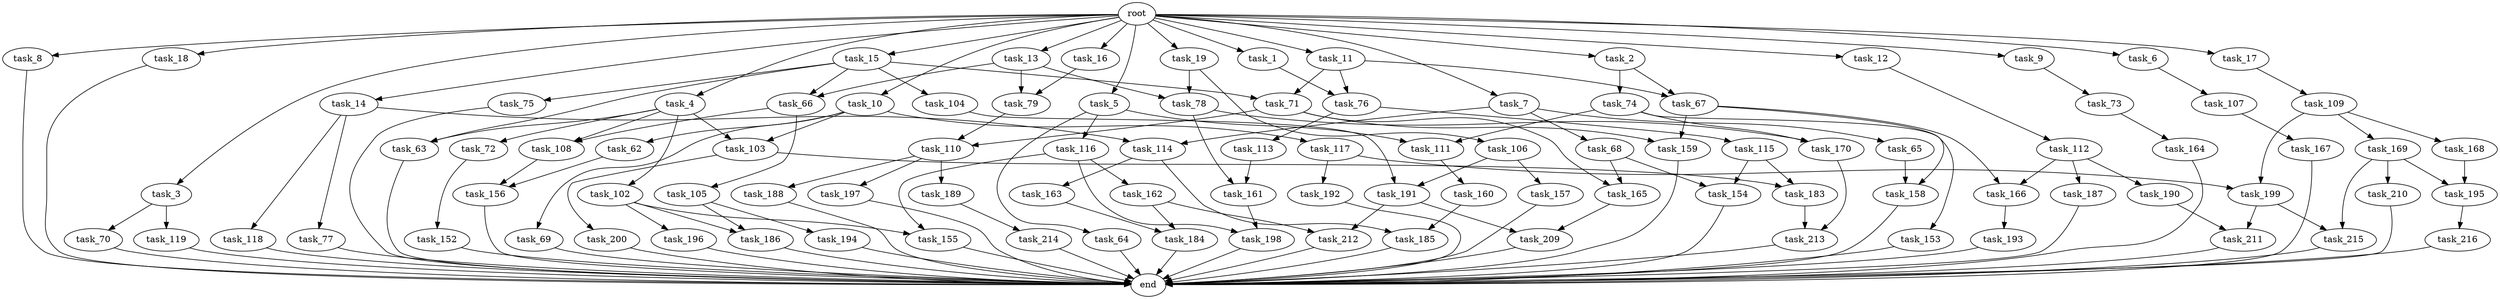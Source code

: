 digraph G {
  root [size="0.000000"];
  task_1 [size="1024.000000"];
  task_2 [size="1024.000000"];
  task_3 [size="1024.000000"];
  task_4 [size="1024.000000"];
  task_5 [size="1024.000000"];
  task_6 [size="1024.000000"];
  task_7 [size="1024.000000"];
  task_8 [size="1024.000000"];
  task_9 [size="1024.000000"];
  task_10 [size="1024.000000"];
  task_11 [size="1024.000000"];
  task_12 [size="1024.000000"];
  task_13 [size="1024.000000"];
  task_14 [size="1024.000000"];
  task_15 [size="1024.000000"];
  task_16 [size="1024.000000"];
  task_17 [size="1024.000000"];
  task_18 [size="1024.000000"];
  task_19 [size="1024.000000"];
  task_62 [size="77309411328.000000"];
  task_63 [size="635655159808.000000"];
  task_64 [size="214748364800.000000"];
  task_65 [size="137438953472.000000"];
  task_66 [size="910533066752.000000"];
  task_67 [size="1168231104512.000000"];
  task_68 [size="137438953472.000000"];
  task_69 [size="77309411328.000000"];
  task_70 [size="549755813888.000000"];
  task_71 [size="523986010112.000000"];
  task_72 [size="420906795008.000000"];
  task_73 [size="549755813888.000000"];
  task_74 [size="858993459200.000000"];
  task_75 [size="214748364800.000000"];
  task_76 [size="858993459200.000000"];
  task_77 [size="309237645312.000000"];
  task_78 [size="1554778161152.000000"];
  task_79 [size="773094113280.000000"];
  task_102 [size="420906795008.000000"];
  task_103 [size="498216206336.000000"];
  task_104 [size="214748364800.000000"];
  task_105 [size="858993459200.000000"];
  task_106 [size="858993459200.000000"];
  task_107 [size="137438953472.000000"];
  task_108 [size="1279900254208.000000"];
  task_109 [size="77309411328.000000"];
  task_110 [size="214748364800.000000"];
  task_111 [size="635655159808.000000"];
  task_112 [size="420906795008.000000"];
  task_113 [size="137438953472.000000"];
  task_114 [size="446676598784.000000"];
  task_115 [size="137438953472.000000"];
  task_116 [size="214748364800.000000"];
  task_117 [size="77309411328.000000"];
  task_118 [size="309237645312.000000"];
  task_119 [size="549755813888.000000"];
  task_152 [size="695784701952.000000"];
  task_153 [size="420906795008.000000"];
  task_154 [size="1554778161152.000000"];
  task_155 [size="1116691496960.000000"];
  task_156 [size="627065225216.000000"];
  task_157 [size="137438953472.000000"];
  task_158 [size="858993459200.000000"];
  task_159 [size="687194767360.000000"];
  task_160 [size="858993459200.000000"];
  task_161 [size="893353197568.000000"];
  task_162 [size="420906795008.000000"];
  task_163 [size="137438953472.000000"];
  task_164 [size="549755813888.000000"];
  task_165 [size="996432412672.000000"];
  task_166 [size="1099511627776.000000"];
  task_167 [size="858993459200.000000"];
  task_168 [size="420906795008.000000"];
  task_169 [size="420906795008.000000"];
  task_170 [size="1279900254208.000000"];
  task_183 [size="1116691496960.000000"];
  task_184 [size="1116691496960.000000"];
  task_185 [size="171798691840.000000"];
  task_186 [size="1005022347264.000000"];
  task_187 [size="549755813888.000000"];
  task_188 [size="34359738368.000000"];
  task_189 [size="34359738368.000000"];
  task_190 [size="549755813888.000000"];
  task_191 [size="446676598784.000000"];
  task_192 [size="695784701952.000000"];
  task_193 [size="309237645312.000000"];
  task_194 [size="309237645312.000000"];
  task_195 [size="764504178688.000000"];
  task_196 [size="695784701952.000000"];
  task_197 [size="34359738368.000000"];
  task_198 [size="498216206336.000000"];
  task_199 [size="1116691496960.000000"];
  task_200 [size="420906795008.000000"];
  task_209 [size="996432412672.000000"];
  task_210 [size="214748364800.000000"];
  task_211 [size="635655159808.000000"];
  task_212 [size="1279900254208.000000"];
  task_213 [size="730144440320.000000"];
  task_214 [size="137438953472.000000"];
  task_215 [size="635655159808.000000"];
  task_216 [size="549755813888.000000"];
  end [size="0.000000"];

  root -> task_1 [size="1.000000"];
  root -> task_2 [size="1.000000"];
  root -> task_3 [size="1.000000"];
  root -> task_4 [size="1.000000"];
  root -> task_5 [size="1.000000"];
  root -> task_6 [size="1.000000"];
  root -> task_7 [size="1.000000"];
  root -> task_8 [size="1.000000"];
  root -> task_9 [size="1.000000"];
  root -> task_10 [size="1.000000"];
  root -> task_11 [size="1.000000"];
  root -> task_12 [size="1.000000"];
  root -> task_13 [size="1.000000"];
  root -> task_14 [size="1.000000"];
  root -> task_15 [size="1.000000"];
  root -> task_16 [size="1.000000"];
  root -> task_17 [size="1.000000"];
  root -> task_18 [size="1.000000"];
  root -> task_19 [size="1.000000"];
  task_1 -> task_76 [size="536870912.000000"];
  task_2 -> task_67 [size="838860800.000000"];
  task_2 -> task_74 [size="838860800.000000"];
  task_3 -> task_70 [size="536870912.000000"];
  task_3 -> task_119 [size="536870912.000000"];
  task_4 -> task_63 [size="411041792.000000"];
  task_4 -> task_72 [size="411041792.000000"];
  task_4 -> task_102 [size="411041792.000000"];
  task_4 -> task_103 [size="411041792.000000"];
  task_4 -> task_108 [size="411041792.000000"];
  task_5 -> task_64 [size="209715200.000000"];
  task_5 -> task_111 [size="209715200.000000"];
  task_5 -> task_116 [size="209715200.000000"];
  task_6 -> task_107 [size="134217728.000000"];
  task_7 -> task_65 [size="134217728.000000"];
  task_7 -> task_68 [size="134217728.000000"];
  task_7 -> task_114 [size="134217728.000000"];
  task_8 -> end [size="1.000000"];
  task_9 -> task_73 [size="536870912.000000"];
  task_10 -> task_62 [size="75497472.000000"];
  task_10 -> task_69 [size="75497472.000000"];
  task_10 -> task_103 [size="75497472.000000"];
  task_10 -> task_117 [size="75497472.000000"];
  task_11 -> task_67 [size="301989888.000000"];
  task_11 -> task_71 [size="301989888.000000"];
  task_11 -> task_76 [size="301989888.000000"];
  task_12 -> task_112 [size="411041792.000000"];
  task_13 -> task_66 [size="679477248.000000"];
  task_13 -> task_78 [size="679477248.000000"];
  task_13 -> task_79 [size="679477248.000000"];
  task_14 -> task_77 [size="301989888.000000"];
  task_14 -> task_114 [size="301989888.000000"];
  task_14 -> task_118 [size="301989888.000000"];
  task_15 -> task_63 [size="209715200.000000"];
  task_15 -> task_66 [size="209715200.000000"];
  task_15 -> task_71 [size="209715200.000000"];
  task_15 -> task_75 [size="209715200.000000"];
  task_15 -> task_104 [size="209715200.000000"];
  task_16 -> task_79 [size="75497472.000000"];
  task_17 -> task_109 [size="75497472.000000"];
  task_18 -> end [size="1.000000"];
  task_19 -> task_78 [size="838860800.000000"];
  task_19 -> task_106 [size="838860800.000000"];
  task_62 -> task_156 [size="75497472.000000"];
  task_63 -> end [size="1.000000"];
  task_64 -> end [size="1.000000"];
  task_65 -> task_158 [size="301989888.000000"];
  task_66 -> task_105 [size="838860800.000000"];
  task_66 -> task_108 [size="838860800.000000"];
  task_67 -> task_158 [size="536870912.000000"];
  task_67 -> task_159 [size="536870912.000000"];
  task_67 -> task_166 [size="536870912.000000"];
  task_68 -> task_154 [size="838860800.000000"];
  task_68 -> task_165 [size="838860800.000000"];
  task_69 -> end [size="1.000000"];
  task_70 -> end [size="1.000000"];
  task_71 -> task_110 [size="134217728.000000"];
  task_71 -> task_159 [size="134217728.000000"];
  task_71 -> task_165 [size="134217728.000000"];
  task_72 -> task_152 [size="679477248.000000"];
  task_73 -> task_164 [size="536870912.000000"];
  task_74 -> task_111 [size="411041792.000000"];
  task_74 -> task_153 [size="411041792.000000"];
  task_74 -> task_170 [size="411041792.000000"];
  task_75 -> end [size="1.000000"];
  task_76 -> task_113 [size="134217728.000000"];
  task_76 -> task_115 [size="134217728.000000"];
  task_77 -> end [size="1.000000"];
  task_78 -> task_161 [size="838860800.000000"];
  task_78 -> task_170 [size="838860800.000000"];
  task_79 -> task_110 [size="75497472.000000"];
  task_102 -> task_155 [size="679477248.000000"];
  task_102 -> task_186 [size="679477248.000000"];
  task_102 -> task_196 [size="679477248.000000"];
  task_103 -> task_183 [size="411041792.000000"];
  task_103 -> task_200 [size="411041792.000000"];
  task_104 -> task_191 [size="301989888.000000"];
  task_105 -> task_186 [size="301989888.000000"];
  task_105 -> task_194 [size="301989888.000000"];
  task_106 -> task_157 [size="134217728.000000"];
  task_106 -> task_191 [size="134217728.000000"];
  task_107 -> task_167 [size="838860800.000000"];
  task_108 -> task_156 [size="536870912.000000"];
  task_109 -> task_168 [size="411041792.000000"];
  task_109 -> task_169 [size="411041792.000000"];
  task_109 -> task_199 [size="411041792.000000"];
  task_110 -> task_188 [size="33554432.000000"];
  task_110 -> task_189 [size="33554432.000000"];
  task_110 -> task_197 [size="33554432.000000"];
  task_111 -> task_160 [size="838860800.000000"];
  task_112 -> task_166 [size="536870912.000000"];
  task_112 -> task_187 [size="536870912.000000"];
  task_112 -> task_190 [size="536870912.000000"];
  task_113 -> task_161 [size="33554432.000000"];
  task_114 -> task_163 [size="134217728.000000"];
  task_114 -> task_185 [size="134217728.000000"];
  task_115 -> task_154 [size="679477248.000000"];
  task_115 -> task_183 [size="679477248.000000"];
  task_116 -> task_155 [size="411041792.000000"];
  task_116 -> task_162 [size="411041792.000000"];
  task_116 -> task_198 [size="411041792.000000"];
  task_117 -> task_192 [size="679477248.000000"];
  task_117 -> task_199 [size="679477248.000000"];
  task_118 -> end [size="1.000000"];
  task_119 -> end [size="1.000000"];
  task_152 -> end [size="1.000000"];
  task_153 -> end [size="1.000000"];
  task_154 -> end [size="1.000000"];
  task_155 -> end [size="1.000000"];
  task_156 -> end [size="1.000000"];
  task_157 -> end [size="1.000000"];
  task_158 -> end [size="1.000000"];
  task_159 -> end [size="1.000000"];
  task_160 -> task_185 [size="33554432.000000"];
  task_161 -> task_198 [size="75497472.000000"];
  task_162 -> task_184 [size="411041792.000000"];
  task_162 -> task_212 [size="411041792.000000"];
  task_163 -> task_184 [size="679477248.000000"];
  task_164 -> end [size="1.000000"];
  task_165 -> task_209 [size="134217728.000000"];
  task_166 -> task_193 [size="301989888.000000"];
  task_167 -> end [size="1.000000"];
  task_168 -> task_195 [size="536870912.000000"];
  task_169 -> task_195 [size="209715200.000000"];
  task_169 -> task_210 [size="209715200.000000"];
  task_169 -> task_215 [size="209715200.000000"];
  task_170 -> task_213 [size="411041792.000000"];
  task_183 -> task_213 [size="301989888.000000"];
  task_184 -> end [size="1.000000"];
  task_185 -> end [size="1.000000"];
  task_186 -> end [size="1.000000"];
  task_187 -> end [size="1.000000"];
  task_188 -> end [size="1.000000"];
  task_189 -> task_214 [size="134217728.000000"];
  task_190 -> task_211 [size="209715200.000000"];
  task_191 -> task_209 [size="838860800.000000"];
  task_191 -> task_212 [size="838860800.000000"];
  task_192 -> end [size="1.000000"];
  task_193 -> end [size="1.000000"];
  task_194 -> end [size="1.000000"];
  task_195 -> task_216 [size="536870912.000000"];
  task_196 -> end [size="1.000000"];
  task_197 -> end [size="1.000000"];
  task_198 -> end [size="1.000000"];
  task_199 -> task_211 [size="411041792.000000"];
  task_199 -> task_215 [size="411041792.000000"];
  task_200 -> end [size="1.000000"];
  task_209 -> end [size="1.000000"];
  task_210 -> end [size="1.000000"];
  task_211 -> end [size="1.000000"];
  task_212 -> end [size="1.000000"];
  task_213 -> end [size="1.000000"];
  task_214 -> end [size="1.000000"];
  task_215 -> end [size="1.000000"];
  task_216 -> end [size="1.000000"];
}
